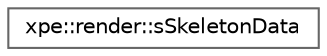 digraph "Graphical Class Hierarchy"
{
 // LATEX_PDF_SIZE
  bgcolor="transparent";
  edge [fontname=Helvetica,fontsize=10,labelfontname=Helvetica,labelfontsize=10];
  node [fontname=Helvetica,fontsize=10,shape=box,height=0.2,width=0.4];
  rankdir="LR";
  Node0 [id="Node000000",label="xpe::render::sSkeletonData",height=0.2,width=0.4,color="grey40", fillcolor="white", style="filled",URL="$structxpe_1_1render_1_1s_skeleton_data.html",tooltip=" "];
}
